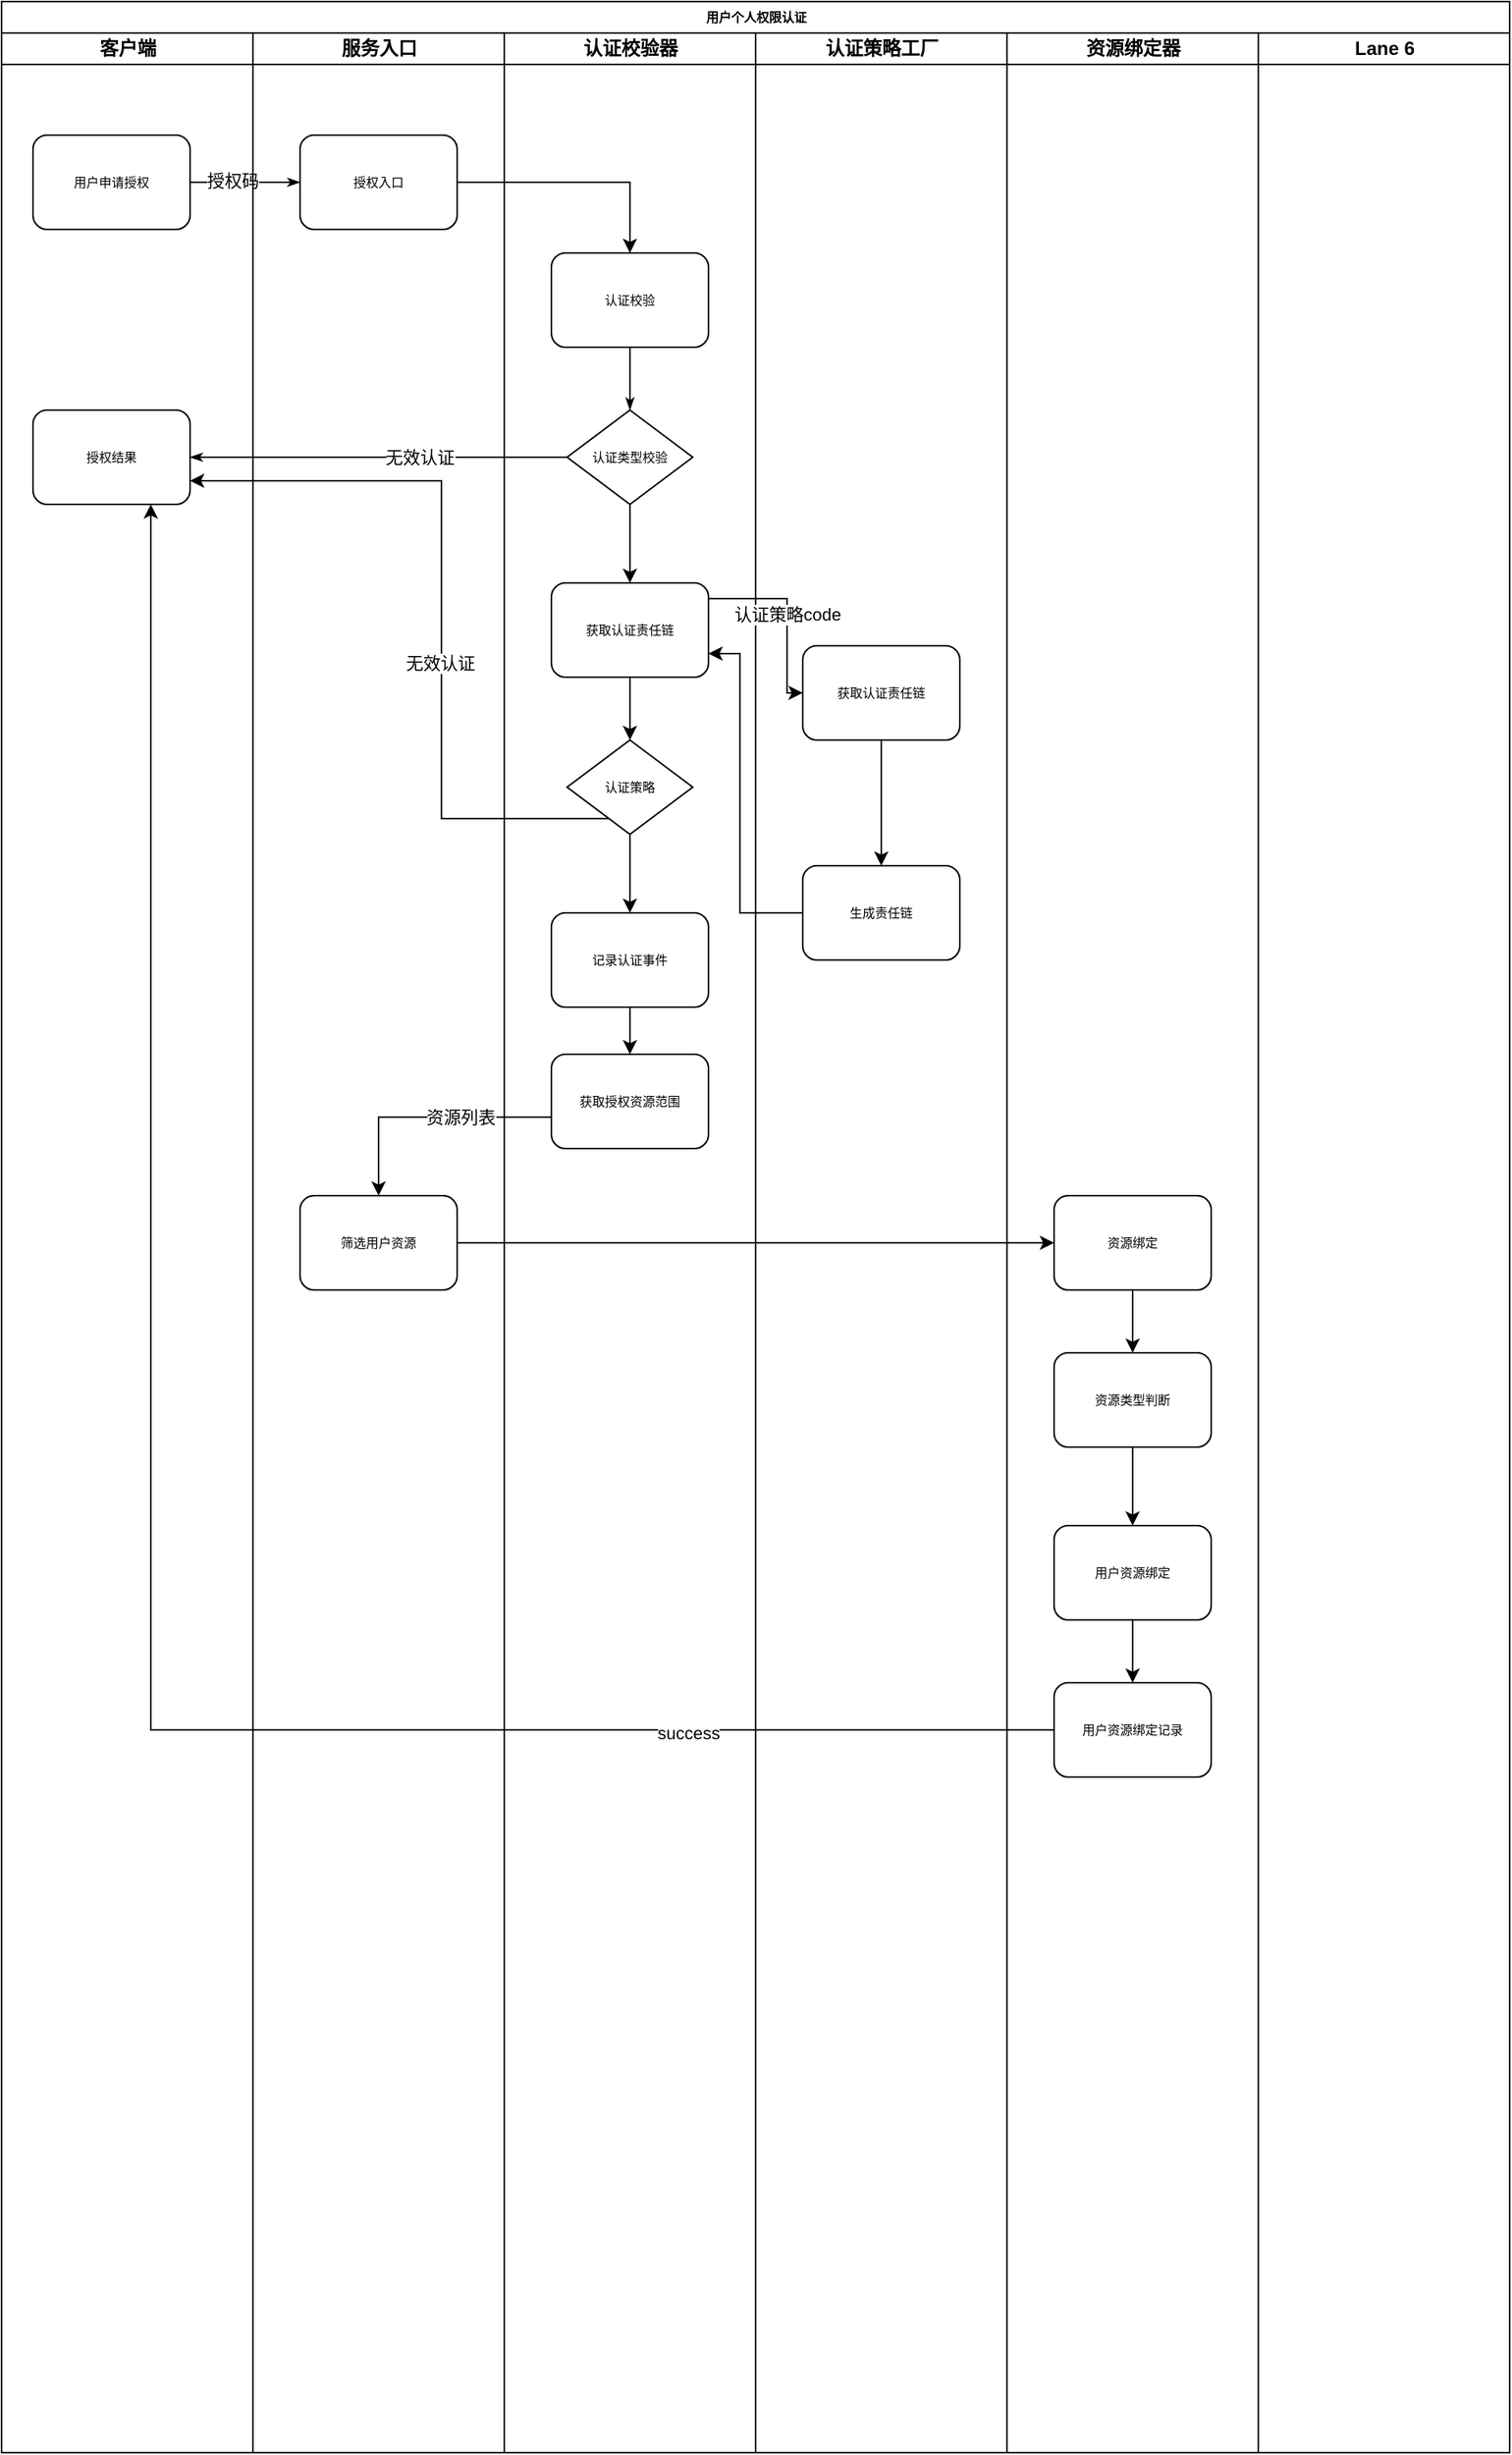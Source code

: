 <mxfile version="20.2.8" type="github">
  <diagram name="Page-1" id="74e2e168-ea6b-b213-b513-2b3c1d86103e">
    <mxGraphModel dx="1955" dy="934" grid="1" gridSize="10" guides="1" tooltips="1" connect="1" arrows="1" fold="1" page="1" pageScale="1" pageWidth="1100" pageHeight="850" background="none" math="0" shadow="0">
      <root>
        <mxCell id="0" />
        <mxCell id="1" parent="0" />
        <mxCell id="77e6c97f196da883-1" value="用户个人权限认证" style="swimlane;html=1;childLayout=stackLayout;startSize=20;rounded=0;shadow=0;labelBackgroundColor=none;strokeWidth=1;fontFamily=Verdana;fontSize=8;align=center;" parent="1" vertex="1">
          <mxGeometry x="70" y="170" width="960" height="1560" as="geometry" />
        </mxCell>
        <mxCell id="77e6c97f196da883-2" value="客户端" style="swimlane;html=1;startSize=20;" parent="77e6c97f196da883-1" vertex="1">
          <mxGeometry y="20" width="160" height="1540" as="geometry" />
        </mxCell>
        <mxCell id="77e6c97f196da883-8" value="用户申请授权" style="rounded=1;whiteSpace=wrap;html=1;shadow=0;labelBackgroundColor=none;strokeWidth=1;fontFamily=Verdana;fontSize=8;align=center;" parent="77e6c97f196da883-2" vertex="1">
          <mxGeometry x="20" y="65" width="100" height="60" as="geometry" />
        </mxCell>
        <mxCell id="77e6c97f196da883-9" value="授权结果" style="rounded=1;whiteSpace=wrap;html=1;shadow=0;labelBackgroundColor=none;strokeWidth=1;fontFamily=Verdana;fontSize=8;align=center;" parent="77e6c97f196da883-2" vertex="1">
          <mxGeometry x="20" y="240" width="100" height="60" as="geometry" />
        </mxCell>
        <mxCell id="77e6c97f196da883-26" style="edgeStyle=orthogonalEdgeStyle;rounded=1;html=1;labelBackgroundColor=none;startArrow=none;startFill=0;startSize=5;endArrow=classicThin;endFill=1;endSize=5;jettySize=auto;orthogonalLoop=1;strokeWidth=1;fontFamily=Verdana;fontSize=8" parent="77e6c97f196da883-1" source="77e6c97f196da883-8" target="77e6c97f196da883-11" edge="1">
          <mxGeometry relative="1" as="geometry" />
        </mxCell>
        <mxCell id="B1DJsYFf950ysVLSppFZ-1" value="授权码" style="edgeLabel;html=1;align=center;verticalAlign=middle;resizable=0;points=[];" vertex="1" connectable="0" parent="77e6c97f196da883-26">
          <mxGeometry x="-0.238" y="1" relative="1" as="geometry">
            <mxPoint as="offset" />
          </mxGeometry>
        </mxCell>
        <mxCell id="77e6c97f196da883-30" style="edgeStyle=orthogonalEdgeStyle;rounded=1;html=1;labelBackgroundColor=none;startArrow=none;startFill=0;startSize=5;endArrow=classicThin;endFill=1;endSize=5;jettySize=auto;orthogonalLoop=1;strokeWidth=1;fontFamily=Verdana;fontSize=8" parent="77e6c97f196da883-1" source="77e6c97f196da883-13" target="77e6c97f196da883-9" edge="1">
          <mxGeometry relative="1" as="geometry" />
        </mxCell>
        <mxCell id="B1DJsYFf950ysVLSppFZ-3" value="无效认证" style="edgeLabel;html=1;align=center;verticalAlign=middle;resizable=0;points=[];" vertex="1" connectable="0" parent="77e6c97f196da883-30">
          <mxGeometry x="-0.217" y="1" relative="1" as="geometry">
            <mxPoint y="-1" as="offset" />
          </mxGeometry>
        </mxCell>
        <mxCell id="77e6c97f196da883-3" value="服务入口" style="swimlane;html=1;startSize=20;" parent="77e6c97f196da883-1" vertex="1">
          <mxGeometry x="160" y="20" width="160" height="1540" as="geometry" />
        </mxCell>
        <mxCell id="77e6c97f196da883-11" value="授权入口" style="rounded=1;whiteSpace=wrap;html=1;shadow=0;labelBackgroundColor=none;strokeWidth=1;fontFamily=Verdana;fontSize=8;align=center;" parent="77e6c97f196da883-3" vertex="1">
          <mxGeometry x="30" y="65" width="100" height="60" as="geometry" />
        </mxCell>
        <mxCell id="B1DJsYFf950ysVLSppFZ-42" value="筛选用户资源" style="rounded=1;whiteSpace=wrap;html=1;shadow=0;labelBackgroundColor=none;strokeWidth=1;fontFamily=Verdana;fontSize=8;align=center;" vertex="1" parent="77e6c97f196da883-3">
          <mxGeometry x="30" y="740" width="100" height="60" as="geometry" />
        </mxCell>
        <mxCell id="77e6c97f196da883-4" value="认证校验器" style="swimlane;html=1;startSize=20;" parent="77e6c97f196da883-1" vertex="1">
          <mxGeometry x="320" y="20" width="160" height="1540" as="geometry" />
        </mxCell>
        <mxCell id="77e6c97f196da883-12" value="认证校验" style="rounded=1;whiteSpace=wrap;html=1;shadow=0;labelBackgroundColor=none;strokeWidth=1;fontFamily=Verdana;fontSize=8;align=center;" parent="77e6c97f196da883-4" vertex="1">
          <mxGeometry x="30" y="140" width="100" height="60" as="geometry" />
        </mxCell>
        <mxCell id="B1DJsYFf950ysVLSppFZ-6" style="edgeStyle=orthogonalEdgeStyle;rounded=0;orthogonalLoop=1;jettySize=auto;html=1;entryX=0.5;entryY=0;entryDx=0;entryDy=0;" edge="1" parent="77e6c97f196da883-4" source="77e6c97f196da883-13" target="B1DJsYFf950ysVLSppFZ-5">
          <mxGeometry relative="1" as="geometry" />
        </mxCell>
        <mxCell id="77e6c97f196da883-13" value="认证类型校验" style="rhombus;whiteSpace=wrap;html=1;rounded=0;shadow=0;labelBackgroundColor=none;strokeWidth=1;fontFamily=Verdana;fontSize=8;align=center;" parent="77e6c97f196da883-4" vertex="1">
          <mxGeometry x="40" y="240" width="80" height="60" as="geometry" />
        </mxCell>
        <mxCell id="77e6c97f196da883-29" style="edgeStyle=orthogonalEdgeStyle;rounded=1;html=1;labelBackgroundColor=none;startArrow=none;startFill=0;startSize=5;endArrow=classicThin;endFill=1;endSize=5;jettySize=auto;orthogonalLoop=1;strokeWidth=1;fontFamily=Verdana;fontSize=8" parent="77e6c97f196da883-4" source="77e6c97f196da883-12" target="77e6c97f196da883-13" edge="1">
          <mxGeometry relative="1" as="geometry" />
        </mxCell>
        <mxCell id="B1DJsYFf950ysVLSppFZ-36" style="edgeStyle=orthogonalEdgeStyle;rounded=0;orthogonalLoop=1;jettySize=auto;html=1;entryX=0.5;entryY=0;entryDx=0;entryDy=0;" edge="1" parent="77e6c97f196da883-4" source="B1DJsYFf950ysVLSppFZ-5" target="B1DJsYFf950ysVLSppFZ-35">
          <mxGeometry relative="1" as="geometry" />
        </mxCell>
        <mxCell id="B1DJsYFf950ysVLSppFZ-5" value="获取认证责任链" style="rounded=1;whiteSpace=wrap;html=1;shadow=0;labelBackgroundColor=none;strokeWidth=1;fontFamily=Verdana;fontSize=8;align=center;" vertex="1" parent="77e6c97f196da883-4">
          <mxGeometry x="30" y="350" width="100" height="60" as="geometry" />
        </mxCell>
        <mxCell id="B1DJsYFf950ysVLSppFZ-40" style="edgeStyle=orthogonalEdgeStyle;rounded=0;orthogonalLoop=1;jettySize=auto;html=1;" edge="1" parent="77e6c97f196da883-4" source="B1DJsYFf950ysVLSppFZ-35" target="B1DJsYFf950ysVLSppFZ-39">
          <mxGeometry relative="1" as="geometry" />
        </mxCell>
        <mxCell id="B1DJsYFf950ysVLSppFZ-35" value="认证策略" style="rhombus;whiteSpace=wrap;html=1;rounded=0;shadow=0;labelBackgroundColor=none;strokeWidth=1;fontFamily=Verdana;fontSize=8;align=center;" vertex="1" parent="77e6c97f196da883-4">
          <mxGeometry x="40" y="450" width="80" height="60" as="geometry" />
        </mxCell>
        <mxCell id="B1DJsYFf950ysVLSppFZ-44" style="edgeStyle=orthogonalEdgeStyle;rounded=0;orthogonalLoop=1;jettySize=auto;html=1;entryX=0.5;entryY=0;entryDx=0;entryDy=0;" edge="1" parent="77e6c97f196da883-4" source="B1DJsYFf950ysVLSppFZ-39" target="B1DJsYFf950ysVLSppFZ-43">
          <mxGeometry relative="1" as="geometry" />
        </mxCell>
        <mxCell id="B1DJsYFf950ysVLSppFZ-39" value="记录认证事件" style="rounded=1;whiteSpace=wrap;html=1;shadow=0;labelBackgroundColor=none;strokeWidth=1;fontFamily=Verdana;fontSize=8;align=center;" vertex="1" parent="77e6c97f196da883-4">
          <mxGeometry x="30" y="560" width="100" height="60" as="geometry" />
        </mxCell>
        <mxCell id="B1DJsYFf950ysVLSppFZ-43" value="获取授权资源范围" style="rounded=1;whiteSpace=wrap;html=1;shadow=0;labelBackgroundColor=none;strokeWidth=1;fontFamily=Verdana;fontSize=8;align=center;" vertex="1" parent="77e6c97f196da883-4">
          <mxGeometry x="30" y="650" width="100" height="60" as="geometry" />
        </mxCell>
        <mxCell id="77e6c97f196da883-5" value="认证策略工厂" style="swimlane;html=1;startSize=20;" parent="77e6c97f196da883-1" vertex="1">
          <mxGeometry x="480" y="20" width="160" height="1540" as="geometry" />
        </mxCell>
        <mxCell id="B1DJsYFf950ysVLSppFZ-33" style="edgeStyle=orthogonalEdgeStyle;rounded=0;orthogonalLoop=1;jettySize=auto;html=1;" edge="1" parent="77e6c97f196da883-5" source="B1DJsYFf950ysVLSppFZ-7" target="B1DJsYFf950ysVLSppFZ-32">
          <mxGeometry relative="1" as="geometry" />
        </mxCell>
        <mxCell id="B1DJsYFf950ysVLSppFZ-7" value="获取认证责任链" style="rounded=1;whiteSpace=wrap;html=1;shadow=0;labelBackgroundColor=none;strokeWidth=1;fontFamily=Verdana;fontSize=8;align=center;" vertex="1" parent="77e6c97f196da883-5">
          <mxGeometry x="30" y="390" width="100" height="60" as="geometry" />
        </mxCell>
        <mxCell id="B1DJsYFf950ysVLSppFZ-32" value="生成责任链" style="rounded=1;whiteSpace=wrap;html=1;shadow=0;labelBackgroundColor=none;strokeWidth=1;fontFamily=Verdana;fontSize=8;align=center;" vertex="1" parent="77e6c97f196da883-5">
          <mxGeometry x="30" y="530" width="100" height="60" as="geometry" />
        </mxCell>
        <mxCell id="77e6c97f196da883-6" value="资源绑定器" style="swimlane;html=1;startSize=20;" parent="77e6c97f196da883-1" vertex="1">
          <mxGeometry x="640" y="20" width="160" height="1540" as="geometry" />
        </mxCell>
        <mxCell id="B1DJsYFf950ysVLSppFZ-50" style="edgeStyle=orthogonalEdgeStyle;rounded=0;orthogonalLoop=1;jettySize=auto;html=1;" edge="1" parent="77e6c97f196da883-6" source="B1DJsYFf950ysVLSppFZ-47" target="B1DJsYFf950ysVLSppFZ-49">
          <mxGeometry relative="1" as="geometry" />
        </mxCell>
        <mxCell id="B1DJsYFf950ysVLSppFZ-47" value="资源绑定" style="rounded=1;whiteSpace=wrap;html=1;shadow=0;labelBackgroundColor=none;strokeWidth=1;fontFamily=Verdana;fontSize=8;align=center;" vertex="1" parent="77e6c97f196da883-6">
          <mxGeometry x="30" y="740" width="100" height="60" as="geometry" />
        </mxCell>
        <mxCell id="B1DJsYFf950ysVLSppFZ-52" style="edgeStyle=orthogonalEdgeStyle;rounded=0;orthogonalLoop=1;jettySize=auto;html=1;" edge="1" parent="77e6c97f196da883-6" source="B1DJsYFf950ysVLSppFZ-49" target="B1DJsYFf950ysVLSppFZ-51">
          <mxGeometry relative="1" as="geometry" />
        </mxCell>
        <mxCell id="B1DJsYFf950ysVLSppFZ-49" value="资源类型判断" style="rounded=1;whiteSpace=wrap;html=1;shadow=0;labelBackgroundColor=none;strokeWidth=1;fontFamily=Verdana;fontSize=8;align=center;" vertex="1" parent="77e6c97f196da883-6">
          <mxGeometry x="30" y="840" width="100" height="60" as="geometry" />
        </mxCell>
        <mxCell id="B1DJsYFf950ysVLSppFZ-54" style="edgeStyle=orthogonalEdgeStyle;rounded=0;orthogonalLoop=1;jettySize=auto;html=1;" edge="1" parent="77e6c97f196da883-6" source="B1DJsYFf950ysVLSppFZ-51" target="B1DJsYFf950ysVLSppFZ-53">
          <mxGeometry relative="1" as="geometry" />
        </mxCell>
        <mxCell id="B1DJsYFf950ysVLSppFZ-51" value="用户资源绑定" style="rounded=1;whiteSpace=wrap;html=1;shadow=0;labelBackgroundColor=none;strokeWidth=1;fontFamily=Verdana;fontSize=8;align=center;" vertex="1" parent="77e6c97f196da883-6">
          <mxGeometry x="30" y="950" width="100" height="60" as="geometry" />
        </mxCell>
        <mxCell id="B1DJsYFf950ysVLSppFZ-53" value="用户资源绑定记录" style="rounded=1;whiteSpace=wrap;html=1;shadow=0;labelBackgroundColor=none;strokeWidth=1;fontFamily=Verdana;fontSize=8;align=center;" vertex="1" parent="77e6c97f196da883-6">
          <mxGeometry x="30" y="1050" width="100" height="60" as="geometry" />
        </mxCell>
        <mxCell id="B1DJsYFf950ysVLSppFZ-48" style="edgeStyle=orthogonalEdgeStyle;rounded=0;orthogonalLoop=1;jettySize=auto;html=1;entryX=0;entryY=0.5;entryDx=0;entryDy=0;" edge="1" parent="77e6c97f196da883-1" source="B1DJsYFf950ysVLSppFZ-42" target="B1DJsYFf950ysVLSppFZ-47">
          <mxGeometry relative="1" as="geometry" />
        </mxCell>
        <mxCell id="77e6c97f196da883-7" value="Lane 6" style="swimlane;html=1;startSize=20;" parent="77e6c97f196da883-1" vertex="1">
          <mxGeometry x="800" y="20" width="160" height="1540" as="geometry" />
        </mxCell>
        <mxCell id="B1DJsYFf950ysVLSppFZ-2" style="edgeStyle=orthogonalEdgeStyle;rounded=0;orthogonalLoop=1;jettySize=auto;html=1;" edge="1" parent="77e6c97f196da883-1" source="77e6c97f196da883-11" target="77e6c97f196da883-12">
          <mxGeometry relative="1" as="geometry" />
        </mxCell>
        <mxCell id="B1DJsYFf950ysVLSppFZ-8" value="认证策略code" style="edgeStyle=orthogonalEdgeStyle;rounded=0;orthogonalLoop=1;jettySize=auto;html=1;entryX=0;entryY=0.5;entryDx=0;entryDy=0;" edge="1" parent="77e6c97f196da883-1" source="B1DJsYFf950ysVLSppFZ-5" target="B1DJsYFf950ysVLSppFZ-7">
          <mxGeometry relative="1" as="geometry">
            <Array as="points">
              <mxPoint x="500" y="380" />
              <mxPoint x="500" y="440" />
            </Array>
          </mxGeometry>
        </mxCell>
        <mxCell id="B1DJsYFf950ysVLSppFZ-34" style="edgeStyle=orthogonalEdgeStyle;rounded=0;orthogonalLoop=1;jettySize=auto;html=1;entryX=1;entryY=0.75;entryDx=0;entryDy=0;" edge="1" parent="77e6c97f196da883-1" source="B1DJsYFf950ysVLSppFZ-32" target="B1DJsYFf950ysVLSppFZ-5">
          <mxGeometry relative="1" as="geometry">
            <Array as="points">
              <mxPoint x="470" y="580" />
              <mxPoint x="470" y="415" />
            </Array>
          </mxGeometry>
        </mxCell>
        <mxCell id="B1DJsYFf950ysVLSppFZ-37" style="edgeStyle=orthogonalEdgeStyle;rounded=0;orthogonalLoop=1;jettySize=auto;html=1;entryX=1;entryY=0.75;entryDx=0;entryDy=0;" edge="1" parent="77e6c97f196da883-1" source="B1DJsYFf950ysVLSppFZ-35" target="77e6c97f196da883-9">
          <mxGeometry relative="1" as="geometry">
            <Array as="points">
              <mxPoint x="280" y="520" />
              <mxPoint x="280" y="305" />
            </Array>
          </mxGeometry>
        </mxCell>
        <mxCell id="B1DJsYFf950ysVLSppFZ-38" value="无效认证" style="edgeLabel;html=1;align=center;verticalAlign=middle;resizable=0;points=[];" vertex="1" connectable="0" parent="B1DJsYFf950ysVLSppFZ-37">
          <mxGeometry x="-0.145" y="1" relative="1" as="geometry">
            <mxPoint as="offset" />
          </mxGeometry>
        </mxCell>
        <mxCell id="B1DJsYFf950ysVLSppFZ-45" style="edgeStyle=orthogonalEdgeStyle;rounded=0;orthogonalLoop=1;jettySize=auto;html=1;entryX=0.5;entryY=0;entryDx=0;entryDy=0;" edge="1" parent="77e6c97f196da883-1" source="B1DJsYFf950ysVLSppFZ-43" target="B1DJsYFf950ysVLSppFZ-42">
          <mxGeometry relative="1" as="geometry">
            <Array as="points">
              <mxPoint x="240" y="710" />
            </Array>
          </mxGeometry>
        </mxCell>
        <mxCell id="B1DJsYFf950ysVLSppFZ-46" value="资源列表" style="edgeLabel;html=1;align=center;verticalAlign=middle;resizable=0;points=[];" vertex="1" connectable="0" parent="B1DJsYFf950ysVLSppFZ-45">
          <mxGeometry x="-0.267" relative="1" as="geometry">
            <mxPoint as="offset" />
          </mxGeometry>
        </mxCell>
        <mxCell id="B1DJsYFf950ysVLSppFZ-55" style="edgeStyle=orthogonalEdgeStyle;rounded=0;orthogonalLoop=1;jettySize=auto;html=1;entryX=0.75;entryY=1;entryDx=0;entryDy=0;" edge="1" parent="77e6c97f196da883-1" source="B1DJsYFf950ysVLSppFZ-53" target="77e6c97f196da883-9">
          <mxGeometry relative="1" as="geometry" />
        </mxCell>
        <mxCell id="B1DJsYFf950ysVLSppFZ-56" value="success" style="edgeLabel;html=1;align=center;verticalAlign=middle;resizable=0;points=[];" vertex="1" connectable="0" parent="B1DJsYFf950ysVLSppFZ-55">
          <mxGeometry x="-0.656" y="2" relative="1" as="geometry">
            <mxPoint as="offset" />
          </mxGeometry>
        </mxCell>
      </root>
    </mxGraphModel>
  </diagram>
</mxfile>
